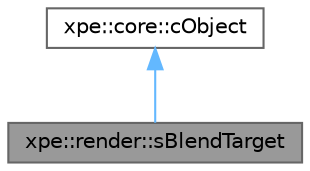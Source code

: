 digraph "xpe::render::sBlendTarget"
{
 // LATEX_PDF_SIZE
  bgcolor="transparent";
  edge [fontname=Helvetica,fontsize=10,labelfontname=Helvetica,labelfontsize=10];
  node [fontname=Helvetica,fontsize=10,shape=box,height=0.2,width=0.4];
  Node1 [id="Node000001",label="xpe::render::sBlendTarget",height=0.2,width=0.4,color="gray40", fillcolor="grey60", style="filled", fontcolor="black",tooltip=" "];
  Node2 -> Node1 [id="edge3_Node000001_Node000002",dir="back",color="steelblue1",style="solid",tooltip=" "];
  Node2 [id="Node000002",label="xpe::core::cObject",height=0.2,width=0.4,color="gray40", fillcolor="white", style="filled",URL="$classxpe_1_1core_1_1c_object.html",tooltip=" "];
}
